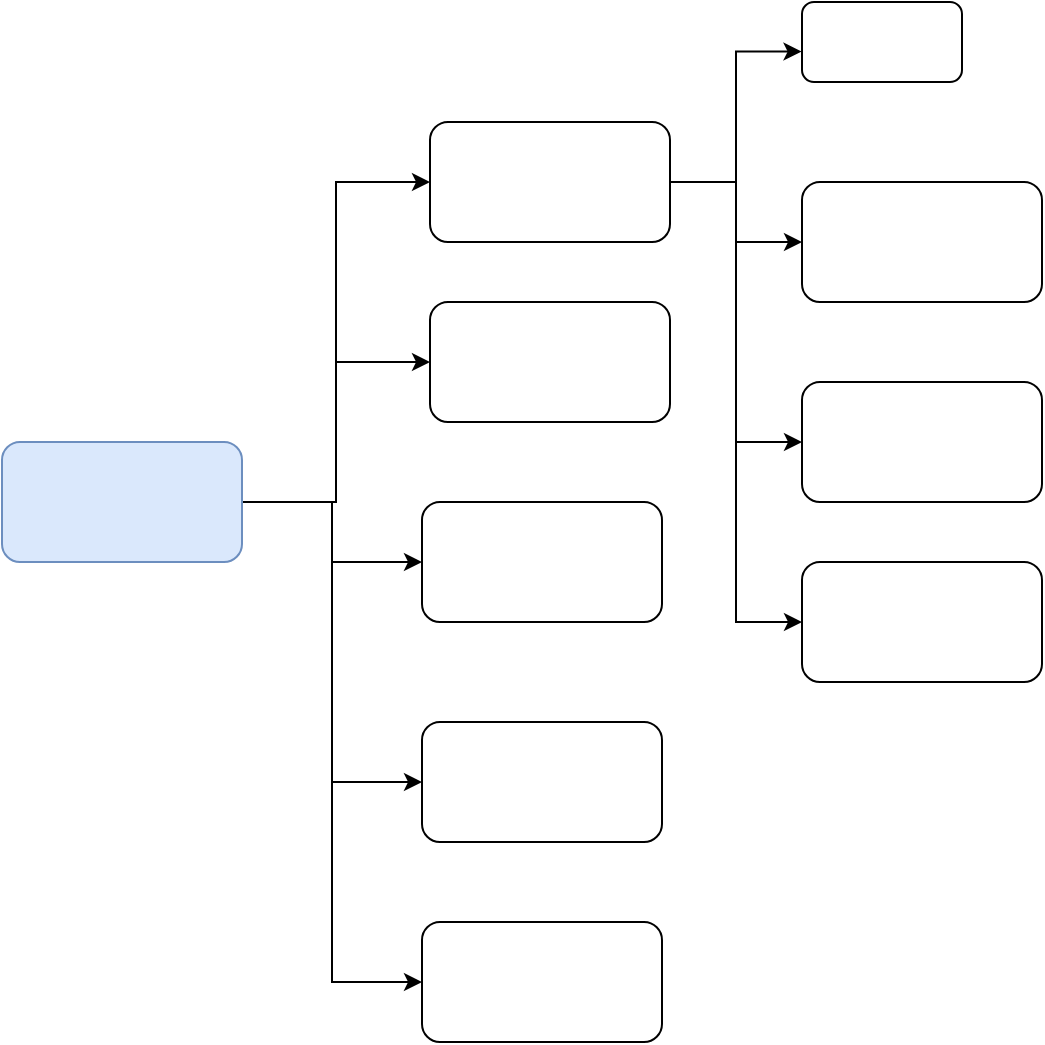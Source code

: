 <mxfile version="22.0.8" type="github">
  <diagram name="第 1 页" id="zljwna4NSlO7hE_QJYxI">
    <mxGraphModel dx="1050" dy="542" grid="1" gridSize="10" guides="1" tooltips="1" connect="1" arrows="1" fold="1" page="1" pageScale="1" pageWidth="827" pageHeight="1169" math="0" shadow="0">
      <root>
        <mxCell id="0" />
        <mxCell id="1" parent="0" />
        <mxCell id="nh00wtuz77gdXIyS5sqP-7" style="edgeStyle=orthogonalEdgeStyle;rounded=0;orthogonalLoop=1;jettySize=auto;html=1;entryX=0;entryY=0.5;entryDx=0;entryDy=0;" edge="1" parent="1" source="nh00wtuz77gdXIyS5sqP-1" target="nh00wtuz77gdXIyS5sqP-6">
          <mxGeometry relative="1" as="geometry" />
        </mxCell>
        <mxCell id="nh00wtuz77gdXIyS5sqP-8" style="edgeStyle=orthogonalEdgeStyle;rounded=0;orthogonalLoop=1;jettySize=auto;html=1;entryX=0;entryY=0.5;entryDx=0;entryDy=0;" edge="1" parent="1" source="nh00wtuz77gdXIyS5sqP-1" target="nh00wtuz77gdXIyS5sqP-2">
          <mxGeometry relative="1" as="geometry" />
        </mxCell>
        <mxCell id="nh00wtuz77gdXIyS5sqP-9" style="edgeStyle=orthogonalEdgeStyle;rounded=0;orthogonalLoop=1;jettySize=auto;html=1;entryX=0;entryY=0.5;entryDx=0;entryDy=0;" edge="1" parent="1" source="nh00wtuz77gdXIyS5sqP-1" target="nh00wtuz77gdXIyS5sqP-3">
          <mxGeometry relative="1" as="geometry" />
        </mxCell>
        <mxCell id="nh00wtuz77gdXIyS5sqP-10" style="edgeStyle=orthogonalEdgeStyle;rounded=0;orthogonalLoop=1;jettySize=auto;html=1;entryX=0;entryY=0.5;entryDx=0;entryDy=0;" edge="1" parent="1" source="nh00wtuz77gdXIyS5sqP-1" target="nh00wtuz77gdXIyS5sqP-4">
          <mxGeometry relative="1" as="geometry" />
        </mxCell>
        <mxCell id="nh00wtuz77gdXIyS5sqP-11" style="edgeStyle=orthogonalEdgeStyle;rounded=0;orthogonalLoop=1;jettySize=auto;html=1;entryX=0;entryY=0.5;entryDx=0;entryDy=0;" edge="1" parent="1" source="nh00wtuz77gdXIyS5sqP-1" target="nh00wtuz77gdXIyS5sqP-5">
          <mxGeometry relative="1" as="geometry" />
        </mxCell>
        <mxCell id="nh00wtuz77gdXIyS5sqP-1" value="" style="rounded=1;whiteSpace=wrap;html=1;fillColor=#dae8fc;strokeColor=#6c8ebf;" vertex="1" parent="1">
          <mxGeometry x="80" y="220" width="120" height="60" as="geometry" />
        </mxCell>
        <mxCell id="nh00wtuz77gdXIyS5sqP-2" value="" style="rounded=1;whiteSpace=wrap;html=1;" vertex="1" parent="1">
          <mxGeometry x="294" y="150" width="120" height="60" as="geometry" />
        </mxCell>
        <mxCell id="nh00wtuz77gdXIyS5sqP-3" value="" style="rounded=1;whiteSpace=wrap;html=1;" vertex="1" parent="1">
          <mxGeometry x="290" y="250" width="120" height="60" as="geometry" />
        </mxCell>
        <mxCell id="nh00wtuz77gdXIyS5sqP-4" value="" style="rounded=1;whiteSpace=wrap;html=1;" vertex="1" parent="1">
          <mxGeometry x="290" y="360" width="120" height="60" as="geometry" />
        </mxCell>
        <mxCell id="nh00wtuz77gdXIyS5sqP-5" value="" style="rounded=1;whiteSpace=wrap;html=1;" vertex="1" parent="1">
          <mxGeometry x="290" y="460" width="120" height="60" as="geometry" />
        </mxCell>
        <mxCell id="nh00wtuz77gdXIyS5sqP-17" style="edgeStyle=orthogonalEdgeStyle;rounded=0;orthogonalLoop=1;jettySize=auto;html=1;entryX=0;entryY=0.5;entryDx=0;entryDy=0;" edge="1" parent="1" source="nh00wtuz77gdXIyS5sqP-6" target="nh00wtuz77gdXIyS5sqP-13">
          <mxGeometry relative="1" as="geometry" />
        </mxCell>
        <mxCell id="nh00wtuz77gdXIyS5sqP-18" style="edgeStyle=orthogonalEdgeStyle;rounded=0;orthogonalLoop=1;jettySize=auto;html=1;entryX=0;entryY=0.5;entryDx=0;entryDy=0;" edge="1" parent="1" source="nh00wtuz77gdXIyS5sqP-6" target="nh00wtuz77gdXIyS5sqP-14">
          <mxGeometry relative="1" as="geometry" />
        </mxCell>
        <mxCell id="nh00wtuz77gdXIyS5sqP-19" style="edgeStyle=orthogonalEdgeStyle;rounded=0;orthogonalLoop=1;jettySize=auto;html=1;entryX=0;entryY=0.5;entryDx=0;entryDy=0;" edge="1" parent="1" source="nh00wtuz77gdXIyS5sqP-6" target="nh00wtuz77gdXIyS5sqP-15">
          <mxGeometry relative="1" as="geometry" />
        </mxCell>
        <mxCell id="nh00wtuz77gdXIyS5sqP-6" value="" style="rounded=1;whiteSpace=wrap;html=1;" vertex="1" parent="1">
          <mxGeometry x="294" y="60" width="120" height="60" as="geometry" />
        </mxCell>
        <mxCell id="nh00wtuz77gdXIyS5sqP-12" value="" style="rounded=1;whiteSpace=wrap;html=1;" vertex="1" parent="1">
          <mxGeometry x="480" width="80" height="40" as="geometry" />
        </mxCell>
        <mxCell id="nh00wtuz77gdXIyS5sqP-13" value="" style="rounded=1;whiteSpace=wrap;html=1;" vertex="1" parent="1">
          <mxGeometry x="480" y="90" width="120" height="60" as="geometry" />
        </mxCell>
        <mxCell id="nh00wtuz77gdXIyS5sqP-14" value="" style="rounded=1;whiteSpace=wrap;html=1;" vertex="1" parent="1">
          <mxGeometry x="480" y="190" width="120" height="60" as="geometry" />
        </mxCell>
        <mxCell id="nh00wtuz77gdXIyS5sqP-15" value="" style="rounded=1;whiteSpace=wrap;html=1;" vertex="1" parent="1">
          <mxGeometry x="480" y="280" width="120" height="60" as="geometry" />
        </mxCell>
        <mxCell id="nh00wtuz77gdXIyS5sqP-16" style="edgeStyle=orthogonalEdgeStyle;rounded=0;orthogonalLoop=1;jettySize=auto;html=1;entryX=-0.003;entryY=0.62;entryDx=0;entryDy=0;entryPerimeter=0;" edge="1" parent="1" source="nh00wtuz77gdXIyS5sqP-6" target="nh00wtuz77gdXIyS5sqP-12">
          <mxGeometry relative="1" as="geometry" />
        </mxCell>
      </root>
    </mxGraphModel>
  </diagram>
</mxfile>
